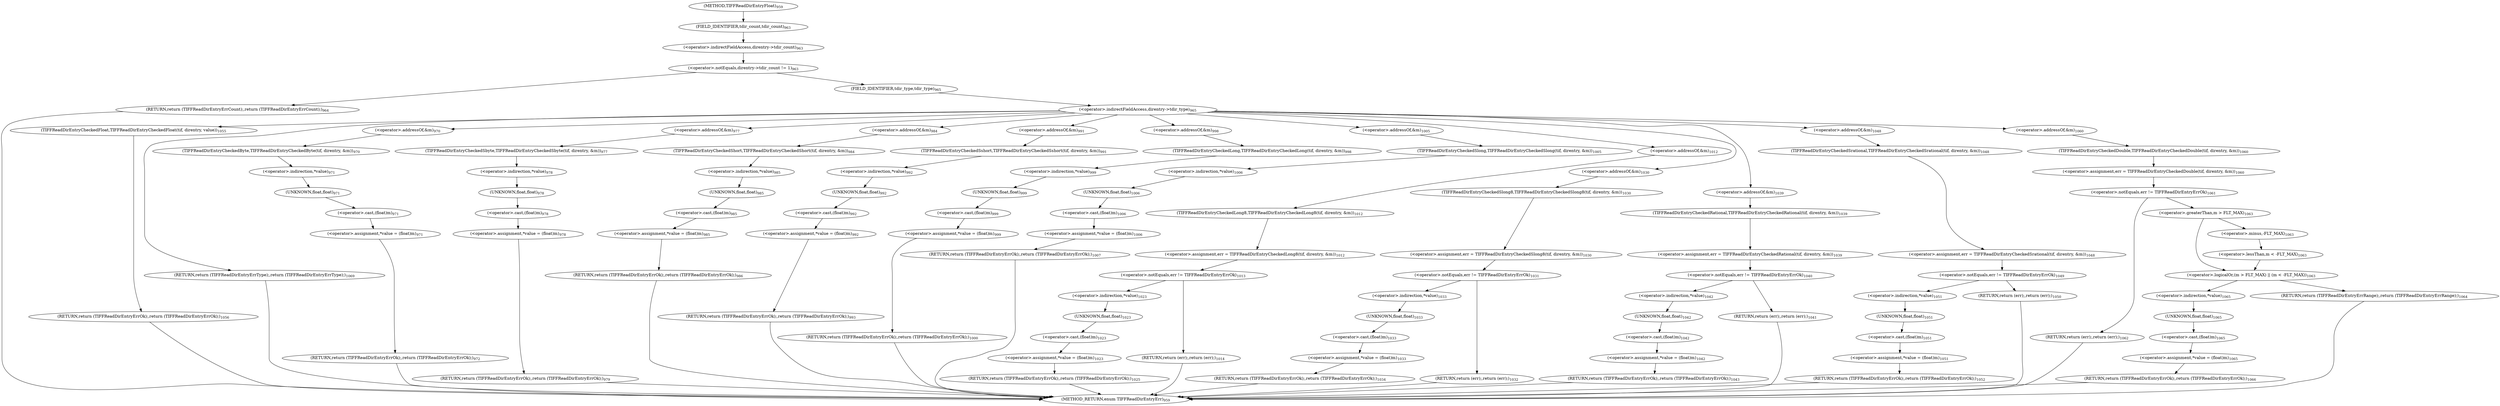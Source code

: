 digraph "TIFFReadDirEntryFloat" {  
"80158" [label = <(&lt;operator&gt;.notEquals,direntry-&gt;tdir_count != 1)<SUB>963</SUB>> ]
"80167" [label = <(&lt;operator&gt;.indirectFieldAccess,direntry-&gt;tdir_type)<SUB>965</SUB>> ]
"80159" [label = <(&lt;operator&gt;.indirectFieldAccess,direntry-&gt;tdir_count)<SUB>963</SUB>> ]
"80164" [label = <(RETURN,return (TIFFReadDirEntryErrCount);,return (TIFFReadDirEntryErrCount);)<SUB>964</SUB>> ]
"80169" [label = <(FIELD_IDENTIFIER,tdir_type,tdir_type)<SUB>965</SUB>> ]
"80379" [label = <(TIFFReadDirEntryCheckedFloat,TIFFReadDirEntryCheckedFloat(tif, direntry, value))<SUB>1055</SUB>> ]
"80383" [label = <(RETURN,return (TIFFReadDirEntryErrOk);,return (TIFFReadDirEntryErrOk);)<SUB>1056</SUB>> ]
"80424" [label = <(RETURN,return (TIFFReadDirEntryErrType);,return (TIFFReadDirEntryErrType);)<SUB>1069</SUB>> ]
"80161" [label = <(FIELD_IDENTIFIER,tdir_count,tdir_count)<SUB>963</SUB>> ]
"80175" [label = <(TIFFReadDirEntryCheckedByte,TIFFReadDirEntryCheckedByte(tif, direntry, &amp;m))<SUB>970</SUB>> ]
"80180" [label = <(&lt;operator&gt;.assignment,*value = (float)m)<SUB>971</SUB>> ]
"80186" [label = <(RETURN,return (TIFFReadDirEntryErrOk);,return (TIFFReadDirEntryErrOk);)<SUB>972</SUB>> ]
"80192" [label = <(TIFFReadDirEntryCheckedSbyte,TIFFReadDirEntryCheckedSbyte(tif, direntry, &amp;m))<SUB>977</SUB>> ]
"80197" [label = <(&lt;operator&gt;.assignment,*value = (float)m)<SUB>978</SUB>> ]
"80203" [label = <(RETURN,return (TIFFReadDirEntryErrOk);,return (TIFFReadDirEntryErrOk);)<SUB>979</SUB>> ]
"80209" [label = <(TIFFReadDirEntryCheckedShort,TIFFReadDirEntryCheckedShort(tif, direntry, &amp;m))<SUB>984</SUB>> ]
"80214" [label = <(&lt;operator&gt;.assignment,*value = (float)m)<SUB>985</SUB>> ]
"80220" [label = <(RETURN,return (TIFFReadDirEntryErrOk);,return (TIFFReadDirEntryErrOk);)<SUB>986</SUB>> ]
"80226" [label = <(TIFFReadDirEntryCheckedSshort,TIFFReadDirEntryCheckedSshort(tif, direntry, &amp;m))<SUB>991</SUB>> ]
"80231" [label = <(&lt;operator&gt;.assignment,*value = (float)m)<SUB>992</SUB>> ]
"80237" [label = <(RETURN,return (TIFFReadDirEntryErrOk);,return (TIFFReadDirEntryErrOk);)<SUB>993</SUB>> ]
"80243" [label = <(TIFFReadDirEntryCheckedLong,TIFFReadDirEntryCheckedLong(tif, direntry, &amp;m))<SUB>998</SUB>> ]
"80248" [label = <(&lt;operator&gt;.assignment,*value = (float)m)<SUB>999</SUB>> ]
"80254" [label = <(RETURN,return (TIFFReadDirEntryErrOk);,return (TIFFReadDirEntryErrOk);)<SUB>1000</SUB>> ]
"80260" [label = <(TIFFReadDirEntryCheckedSlong,TIFFReadDirEntryCheckedSlong(tif, direntry, &amp;m))<SUB>1005</SUB>> ]
"80265" [label = <(&lt;operator&gt;.assignment,*value = (float)m)<SUB>1006</SUB>> ]
"80271" [label = <(RETURN,return (TIFFReadDirEntryErrOk);,return (TIFFReadDirEntryErrOk);)<SUB>1007</SUB>> ]
"80277" [label = <(&lt;operator&gt;.assignment,err = TIFFReadDirEntryCheckedLong8(tif, direntry, &amp;m))<SUB>1012</SUB>> ]
"80291" [label = <(&lt;operator&gt;.assignment,*value = (float)m)<SUB>1023</SUB>> ]
"80297" [label = <(RETURN,return (TIFFReadDirEntryErrOk);,return (TIFFReadDirEntryErrOk);)<SUB>1025</SUB>> ]
"80303" [label = <(&lt;operator&gt;.assignment,err = TIFFReadDirEntryCheckedSlong8(tif, direntry, &amp;m))<SUB>1030</SUB>> ]
"80317" [label = <(&lt;operator&gt;.assignment,*value = (float)m)<SUB>1033</SUB>> ]
"80323" [label = <(RETURN,return (TIFFReadDirEntryErrOk);,return (TIFFReadDirEntryErrOk);)<SUB>1034</SUB>> ]
"80329" [label = <(&lt;operator&gt;.assignment,err = TIFFReadDirEntryCheckedRational(tif, direntry, &amp;m))<SUB>1039</SUB>> ]
"80343" [label = <(&lt;operator&gt;.assignment,*value = (float)m)<SUB>1042</SUB>> ]
"80349" [label = <(RETURN,return (TIFFReadDirEntryErrOk);,return (TIFFReadDirEntryErrOk);)<SUB>1043</SUB>> ]
"80355" [label = <(&lt;operator&gt;.assignment,err = TIFFReadDirEntryCheckedSrational(tif, direntry, &amp;m))<SUB>1048</SUB>> ]
"80369" [label = <(&lt;operator&gt;.assignment,*value = (float)m)<SUB>1051</SUB>> ]
"80375" [label = <(RETURN,return (TIFFReadDirEntryErrOk);,return (TIFFReadDirEntryErrOk);)<SUB>1052</SUB>> ]
"80389" [label = <(&lt;operator&gt;.assignment,err = TIFFReadDirEntryCheckedDouble(tif, direntry, &amp;m))<SUB>1060</SUB>> ]
"80415" [label = <(&lt;operator&gt;.assignment,*value = (float)m)<SUB>1065</SUB>> ]
"80421" [label = <(RETURN,return (TIFFReadDirEntryErrOk);,return (TIFFReadDirEntryErrOk);)<SUB>1066</SUB>> ]
"80178" [label = <(&lt;operator&gt;.addressOf,&amp;m)<SUB>970</SUB>> ]
"80181" [label = <(&lt;operator&gt;.indirection,*value)<SUB>971</SUB>> ]
"80183" [label = <(&lt;operator&gt;.cast,(float)m)<SUB>971</SUB>> ]
"80195" [label = <(&lt;operator&gt;.addressOf,&amp;m)<SUB>977</SUB>> ]
"80198" [label = <(&lt;operator&gt;.indirection,*value)<SUB>978</SUB>> ]
"80200" [label = <(&lt;operator&gt;.cast,(float)m)<SUB>978</SUB>> ]
"80212" [label = <(&lt;operator&gt;.addressOf,&amp;m)<SUB>984</SUB>> ]
"80215" [label = <(&lt;operator&gt;.indirection,*value)<SUB>985</SUB>> ]
"80217" [label = <(&lt;operator&gt;.cast,(float)m)<SUB>985</SUB>> ]
"80229" [label = <(&lt;operator&gt;.addressOf,&amp;m)<SUB>991</SUB>> ]
"80232" [label = <(&lt;operator&gt;.indirection,*value)<SUB>992</SUB>> ]
"80234" [label = <(&lt;operator&gt;.cast,(float)m)<SUB>992</SUB>> ]
"80246" [label = <(&lt;operator&gt;.addressOf,&amp;m)<SUB>998</SUB>> ]
"80249" [label = <(&lt;operator&gt;.indirection,*value)<SUB>999</SUB>> ]
"80251" [label = <(&lt;operator&gt;.cast,(float)m)<SUB>999</SUB>> ]
"80263" [label = <(&lt;operator&gt;.addressOf,&amp;m)<SUB>1005</SUB>> ]
"80266" [label = <(&lt;operator&gt;.indirection,*value)<SUB>1006</SUB>> ]
"80268" [label = <(&lt;operator&gt;.cast,(float)m)<SUB>1006</SUB>> ]
"80279" [label = <(TIFFReadDirEntryCheckedLong8,TIFFReadDirEntryCheckedLong8(tif, direntry, &amp;m))<SUB>1012</SUB>> ]
"80285" [label = <(&lt;operator&gt;.notEquals,err != TIFFReadDirEntryErrOk)<SUB>1013</SUB>> ]
"80292" [label = <(&lt;operator&gt;.indirection,*value)<SUB>1023</SUB>> ]
"80294" [label = <(&lt;operator&gt;.cast,(float)m)<SUB>1023</SUB>> ]
"80305" [label = <(TIFFReadDirEntryCheckedSlong8,TIFFReadDirEntryCheckedSlong8(tif, direntry, &amp;m))<SUB>1030</SUB>> ]
"80311" [label = <(&lt;operator&gt;.notEquals,err != TIFFReadDirEntryErrOk)<SUB>1031</SUB>> ]
"80318" [label = <(&lt;operator&gt;.indirection,*value)<SUB>1033</SUB>> ]
"80320" [label = <(&lt;operator&gt;.cast,(float)m)<SUB>1033</SUB>> ]
"80331" [label = <(TIFFReadDirEntryCheckedRational,TIFFReadDirEntryCheckedRational(tif, direntry, &amp;m))<SUB>1039</SUB>> ]
"80337" [label = <(&lt;operator&gt;.notEquals,err != TIFFReadDirEntryErrOk)<SUB>1040</SUB>> ]
"80344" [label = <(&lt;operator&gt;.indirection,*value)<SUB>1042</SUB>> ]
"80346" [label = <(&lt;operator&gt;.cast,(float)m)<SUB>1042</SUB>> ]
"80357" [label = <(TIFFReadDirEntryCheckedSrational,TIFFReadDirEntryCheckedSrational(tif, direntry, &amp;m))<SUB>1048</SUB>> ]
"80363" [label = <(&lt;operator&gt;.notEquals,err != TIFFReadDirEntryErrOk)<SUB>1049</SUB>> ]
"80370" [label = <(&lt;operator&gt;.indirection,*value)<SUB>1051</SUB>> ]
"80372" [label = <(&lt;operator&gt;.cast,(float)m)<SUB>1051</SUB>> ]
"80391" [label = <(TIFFReadDirEntryCheckedDouble,TIFFReadDirEntryCheckedDouble(tif, direntry, &amp;m))<SUB>1060</SUB>> ]
"80397" [label = <(&lt;operator&gt;.notEquals,err != TIFFReadDirEntryErrOk)<SUB>1061</SUB>> ]
"80404" [label = <(&lt;operator&gt;.logicalOr,(m &gt; FLT_MAX) || (m &lt; -FLT_MAX))<SUB>1063</SUB>> ]
"80416" [label = <(&lt;operator&gt;.indirection,*value)<SUB>1065</SUB>> ]
"80418" [label = <(&lt;operator&gt;.cast,(float)m)<SUB>1065</SUB>> ]
"80184" [label = <(UNKNOWN,float,float)<SUB>971</SUB>> ]
"80201" [label = <(UNKNOWN,float,float)<SUB>978</SUB>> ]
"80218" [label = <(UNKNOWN,float,float)<SUB>985</SUB>> ]
"80235" [label = <(UNKNOWN,float,float)<SUB>992</SUB>> ]
"80252" [label = <(UNKNOWN,float,float)<SUB>999</SUB>> ]
"80269" [label = <(UNKNOWN,float,float)<SUB>1006</SUB>> ]
"80282" [label = <(&lt;operator&gt;.addressOf,&amp;m)<SUB>1012</SUB>> ]
"80289" [label = <(RETURN,return (err);,return (err);)<SUB>1014</SUB>> ]
"80295" [label = <(UNKNOWN,float,float)<SUB>1023</SUB>> ]
"80308" [label = <(&lt;operator&gt;.addressOf,&amp;m)<SUB>1030</SUB>> ]
"80315" [label = <(RETURN,return (err);,return (err);)<SUB>1032</SUB>> ]
"80321" [label = <(UNKNOWN,float,float)<SUB>1033</SUB>> ]
"80334" [label = <(&lt;operator&gt;.addressOf,&amp;m)<SUB>1039</SUB>> ]
"80341" [label = <(RETURN,return (err);,return (err);)<SUB>1041</SUB>> ]
"80347" [label = <(UNKNOWN,float,float)<SUB>1042</SUB>> ]
"80360" [label = <(&lt;operator&gt;.addressOf,&amp;m)<SUB>1048</SUB>> ]
"80367" [label = <(RETURN,return (err);,return (err);)<SUB>1050</SUB>> ]
"80373" [label = <(UNKNOWN,float,float)<SUB>1051</SUB>> ]
"80394" [label = <(&lt;operator&gt;.addressOf,&amp;m)<SUB>1060</SUB>> ]
"80401" [label = <(RETURN,return (err);,return (err);)<SUB>1062</SUB>> ]
"80405" [label = <(&lt;operator&gt;.greaterThan,m &gt; FLT_MAX)<SUB>1063</SUB>> ]
"80408" [label = <(&lt;operator&gt;.lessThan,m &lt; -FLT_MAX)<SUB>1063</SUB>> ]
"80413" [label = <(RETURN,return (TIFFReadDirEntryErrRange);,return (TIFFReadDirEntryErrRange);)<SUB>1064</SUB>> ]
"80419" [label = <(UNKNOWN,float,float)<SUB>1065</SUB>> ]
"80410" [label = <(&lt;operator&gt;.minus,-FLT_MAX)<SUB>1063</SUB>> ]
"80151" [label = <(METHOD,TIFFReadDirEntryFloat)<SUB>959</SUB>> ]
"80426" [label = <(METHOD_RETURN,enum TIFFReadDirEntryErr)<SUB>959</SUB>> ]
  "80158" -> "80164" 
  "80158" -> "80169" 
  "80167" -> "80178" 
  "80167" -> "80195" 
  "80167" -> "80212" 
  "80167" -> "80229" 
  "80167" -> "80246" 
  "80167" -> "80263" 
  "80167" -> "80282" 
  "80167" -> "80308" 
  "80167" -> "80334" 
  "80167" -> "80360" 
  "80167" -> "80379" 
  "80167" -> "80394" 
  "80167" -> "80424" 
  "80159" -> "80158" 
  "80164" -> "80426" 
  "80169" -> "80167" 
  "80379" -> "80383" 
  "80383" -> "80426" 
  "80424" -> "80426" 
  "80161" -> "80159" 
  "80175" -> "80181" 
  "80180" -> "80186" 
  "80186" -> "80426" 
  "80192" -> "80198" 
  "80197" -> "80203" 
  "80203" -> "80426" 
  "80209" -> "80215" 
  "80214" -> "80220" 
  "80220" -> "80426" 
  "80226" -> "80232" 
  "80231" -> "80237" 
  "80237" -> "80426" 
  "80243" -> "80249" 
  "80248" -> "80254" 
  "80254" -> "80426" 
  "80260" -> "80266" 
  "80265" -> "80271" 
  "80271" -> "80426" 
  "80277" -> "80285" 
  "80291" -> "80297" 
  "80297" -> "80426" 
  "80303" -> "80311" 
  "80317" -> "80323" 
  "80323" -> "80426" 
  "80329" -> "80337" 
  "80343" -> "80349" 
  "80349" -> "80426" 
  "80355" -> "80363" 
  "80369" -> "80375" 
  "80375" -> "80426" 
  "80389" -> "80397" 
  "80415" -> "80421" 
  "80421" -> "80426" 
  "80178" -> "80175" 
  "80181" -> "80184" 
  "80183" -> "80180" 
  "80195" -> "80192" 
  "80198" -> "80201" 
  "80200" -> "80197" 
  "80212" -> "80209" 
  "80215" -> "80218" 
  "80217" -> "80214" 
  "80229" -> "80226" 
  "80232" -> "80235" 
  "80234" -> "80231" 
  "80246" -> "80243" 
  "80249" -> "80252" 
  "80251" -> "80248" 
  "80263" -> "80260" 
  "80266" -> "80269" 
  "80268" -> "80265" 
  "80279" -> "80277" 
  "80285" -> "80289" 
  "80285" -> "80292" 
  "80292" -> "80295" 
  "80294" -> "80291" 
  "80305" -> "80303" 
  "80311" -> "80315" 
  "80311" -> "80318" 
  "80318" -> "80321" 
  "80320" -> "80317" 
  "80331" -> "80329" 
  "80337" -> "80341" 
  "80337" -> "80344" 
  "80344" -> "80347" 
  "80346" -> "80343" 
  "80357" -> "80355" 
  "80363" -> "80367" 
  "80363" -> "80370" 
  "80370" -> "80373" 
  "80372" -> "80369" 
  "80391" -> "80389" 
  "80397" -> "80401" 
  "80397" -> "80405" 
  "80404" -> "80413" 
  "80404" -> "80416" 
  "80416" -> "80419" 
  "80418" -> "80415" 
  "80184" -> "80183" 
  "80201" -> "80200" 
  "80218" -> "80217" 
  "80235" -> "80234" 
  "80252" -> "80251" 
  "80269" -> "80268" 
  "80282" -> "80279" 
  "80289" -> "80426" 
  "80295" -> "80294" 
  "80308" -> "80305" 
  "80315" -> "80426" 
  "80321" -> "80320" 
  "80334" -> "80331" 
  "80341" -> "80426" 
  "80347" -> "80346" 
  "80360" -> "80357" 
  "80367" -> "80426" 
  "80373" -> "80372" 
  "80394" -> "80391" 
  "80401" -> "80426" 
  "80405" -> "80404" 
  "80405" -> "80410" 
  "80408" -> "80404" 
  "80413" -> "80426" 
  "80419" -> "80418" 
  "80410" -> "80408" 
  "80151" -> "80161" 
}
